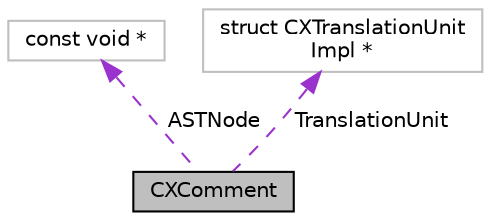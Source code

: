 digraph "CXComment"
{
 // LATEX_PDF_SIZE
  bgcolor="transparent";
  edge [fontname="Helvetica",fontsize="10",labelfontname="Helvetica",labelfontsize="10"];
  node [fontname="Helvetica",fontsize="10",shape=record];
  Node1 [label="CXComment",height=0.2,width=0.4,color="black", fillcolor="grey75", style="filled", fontcolor="black",tooltip="A parsed comment."];
  Node2 -> Node1 [dir="back",color="darkorchid3",fontsize="10",style="dashed",label=" ASTNode" ,fontname="Helvetica"];
  Node2 [label="const void *",height=0.2,width=0.4,color="grey75",tooltip=" "];
  Node3 -> Node1 [dir="back",color="darkorchid3",fontsize="10",style="dashed",label=" TranslationUnit" ,fontname="Helvetica"];
  Node3 [label="struct CXTranslationUnit\lImpl *",height=0.2,width=0.4,color="grey75",tooltip=" "];
}
